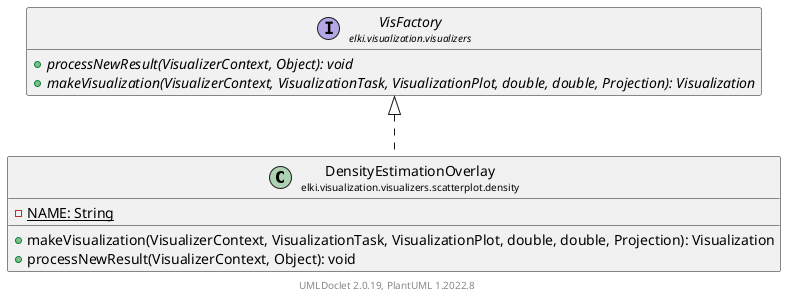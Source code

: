@startuml
    remove .*\.(Instance|Par|Parameterizer|Factory)$
    set namespaceSeparator none
    hide empty fields
    hide empty methods

    class "<size:14>DensityEstimationOverlay\n<size:10>elki.visualization.visualizers.scatterplot.density" as elki.visualization.visualizers.scatterplot.density.DensityEstimationOverlay [[DensityEstimationOverlay.html]] {
        {static} -NAME: String
        +makeVisualization(VisualizerContext, VisualizationTask, VisualizationPlot, double, double, Projection): Visualization
        +processNewResult(VisualizerContext, Object): void
    }

    interface "<size:14>VisFactory\n<size:10>elki.visualization.visualizers" as elki.visualization.visualizers.VisFactory [[../../VisFactory.html]] {
        {abstract} +processNewResult(VisualizerContext, Object): void
        {abstract} +makeVisualization(VisualizerContext, VisualizationTask, VisualizationPlot, double, double, Projection): Visualization
    }
    class "<size:14>DensityEstimationOverlay.Instance\n<size:10>elki.visualization.visualizers.scatterplot.density" as elki.visualization.visualizers.scatterplot.density.DensityEstimationOverlay.Instance [[DensityEstimationOverlay.Instance.html]]

    elki.visualization.visualizers.VisFactory <|.. elki.visualization.visualizers.scatterplot.density.DensityEstimationOverlay
    elki.visualization.visualizers.scatterplot.density.DensityEstimationOverlay +-- elki.visualization.visualizers.scatterplot.density.DensityEstimationOverlay.Instance

    center footer UMLDoclet 2.0.19, PlantUML 1.2022.8
@enduml
